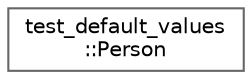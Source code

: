 digraph "类继承关系图"
{
 // LATEX_PDF_SIZE
  bgcolor="transparent";
  edge [fontname=Helvetica,fontsize=10,labelfontname=Helvetica,labelfontsize=10];
  node [fontname=Helvetica,fontsize=10,shape=box,height=0.2,width=0.4];
  rankdir="LR";
  Node0 [id="Node000000",label="test_default_values\l::Person",height=0.2,width=0.4,color="grey40", fillcolor="white", style="filled",URL="$structtest__default__values_1_1_person.html",tooltip=" "];
}
